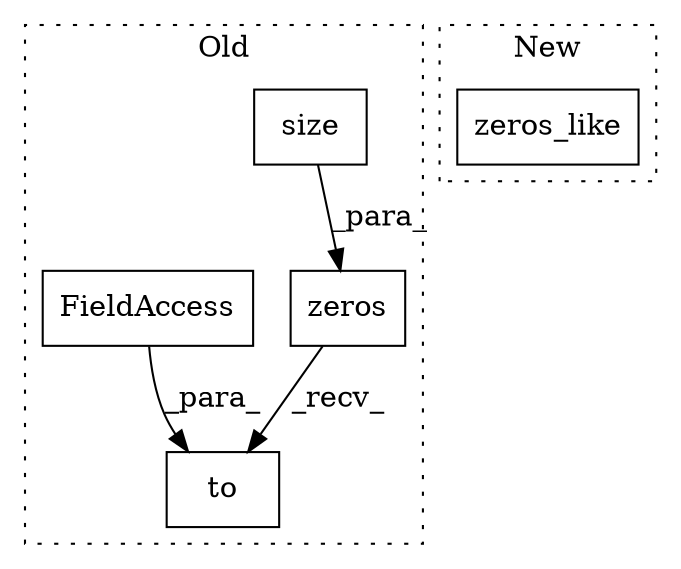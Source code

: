 digraph G {
subgraph cluster0 {
1 [label="to" a="32" s="1009,1024" l="3,1" shape="box"];
3 [label="size" a="32" s="1001" l="6" shape="box"];
4 [label="FieldAccess" a="22" s="1012" l="12" shape="box"];
5 [label="zeros" a="32" s="988,1007" l="6,1" shape="box"];
label = "Old";
style="dotted";
}
subgraph cluster1 {
2 [label="zeros_like" a="32" s="868,885" l="11,1" shape="box"];
label = "New";
style="dotted";
}
3 -> 5 [label="_para_"];
4 -> 1 [label="_para_"];
5 -> 1 [label="_recv_"];
}